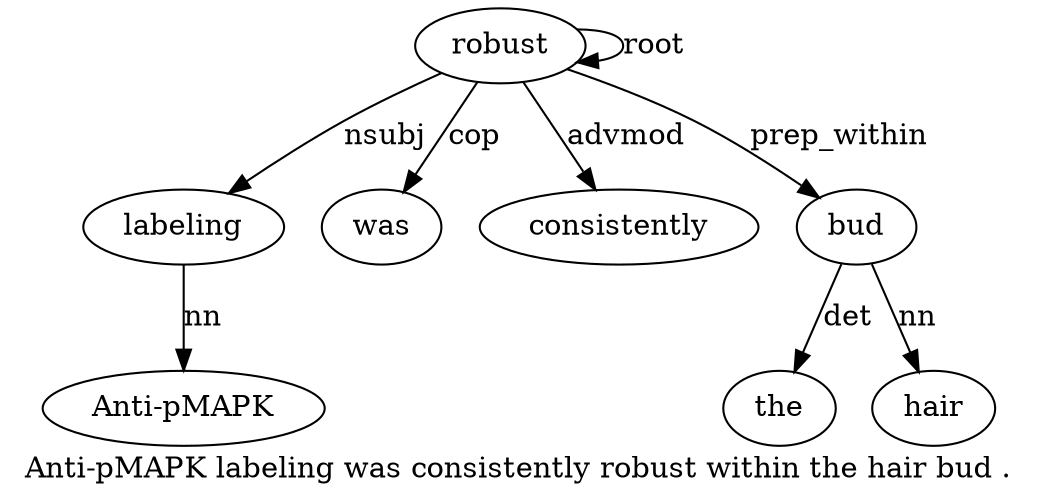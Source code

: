 digraph "Anti-pMAPK labeling was consistently robust within the hair bud ." {
label="Anti-pMAPK labeling was consistently robust within the hair bud .";
labeling2 [style=filled, fillcolor=white, label=labeling];
"Anti-pMAPK1" [style=filled, fillcolor=white, label="Anti-pMAPK"];
labeling2 -> "Anti-pMAPK1"  [label=nn];
robust5 [style=filled, fillcolor=white, label=robust];
robust5 -> labeling2  [label=nsubj];
was3 [style=filled, fillcolor=white, label=was];
robust5 -> was3  [label=cop];
consistently4 [style=filled, fillcolor=white, label=consistently];
robust5 -> consistently4  [label=advmod];
robust5 -> robust5  [label=root];
bud9 [style=filled, fillcolor=white, label=bud];
the7 [style=filled, fillcolor=white, label=the];
bud9 -> the7  [label=det];
hair8 [style=filled, fillcolor=white, label=hair];
bud9 -> hair8  [label=nn];
robust5 -> bud9  [label=prep_within];
}

